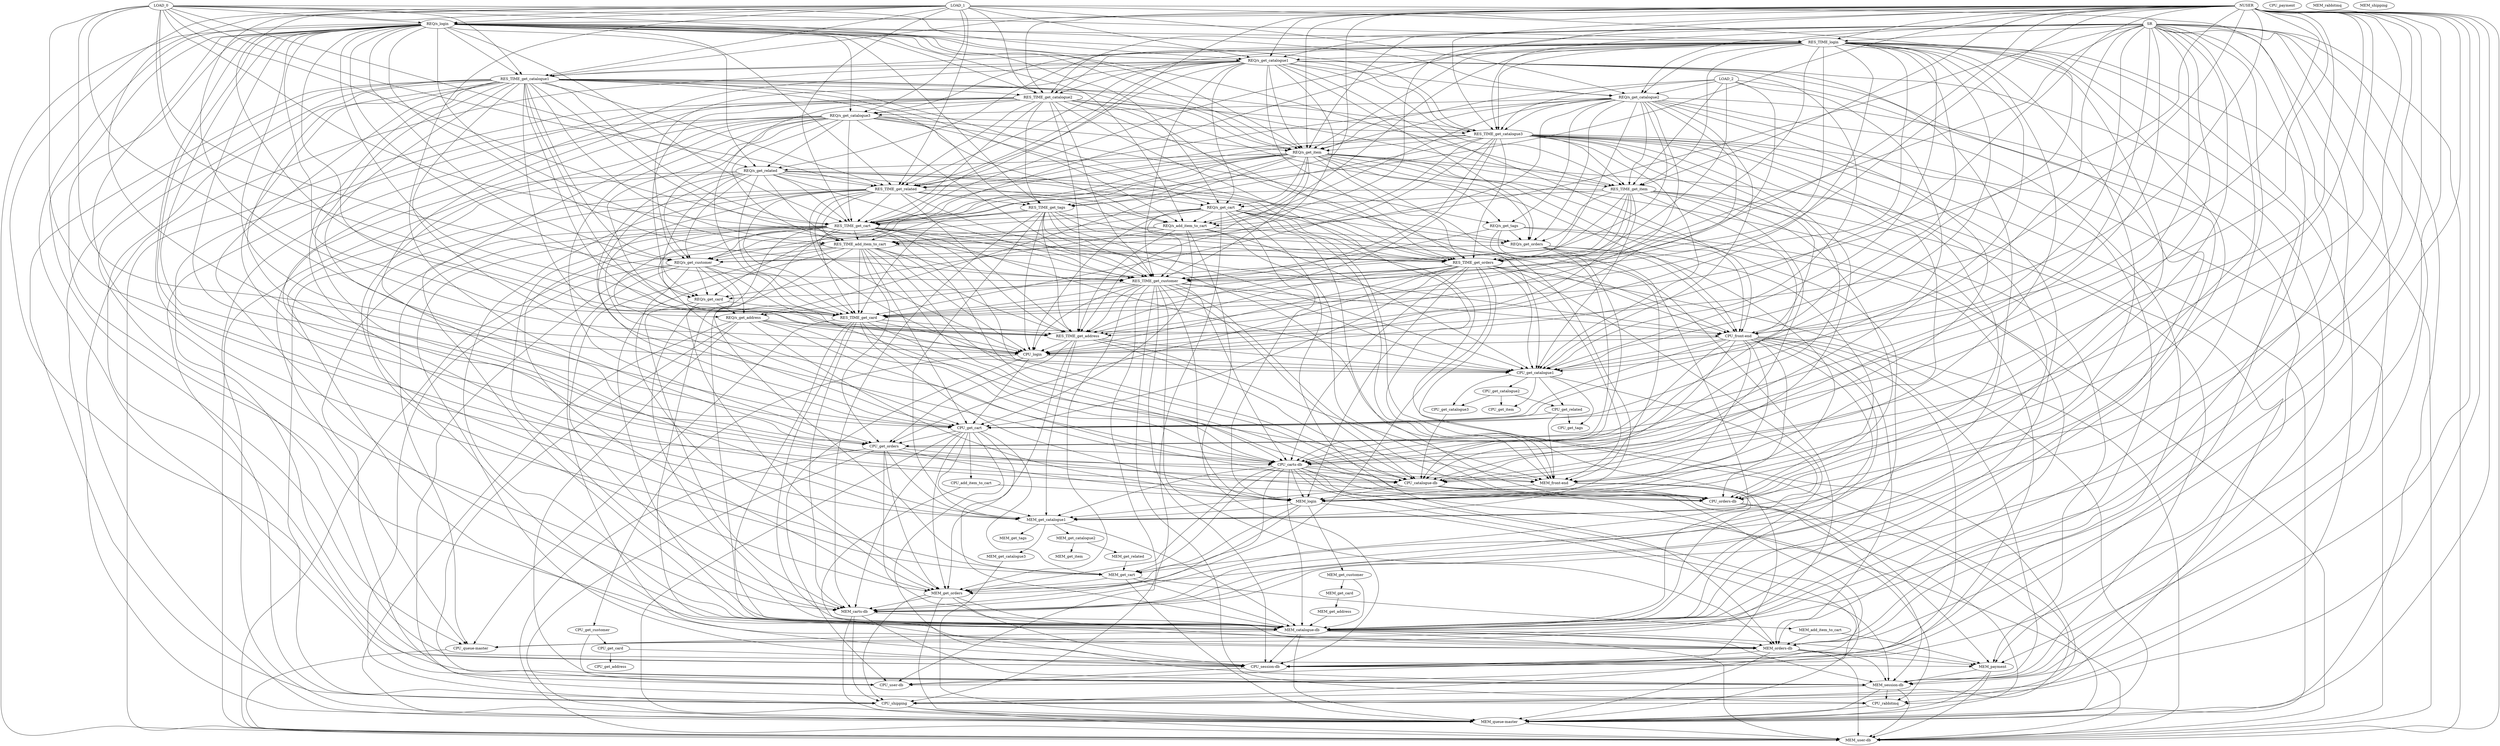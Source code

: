 strict digraph "" {
	NUSER -> "REQ/s_login";
	NUSER -> RES_TIME_login;
	NUSER -> CPU_login;
	NUSER -> MEM_login;
	NUSER -> "REQ/s_get_catalogue1";
	NUSER -> RES_TIME_get_catalogue1;
	NUSER -> CPU_get_catalogue1;
	NUSER -> RES_TIME_get_catalogue2;
	NUSER -> RES_TIME_get_catalogue3;
	NUSER -> "REQ/s_get_item";
	NUSER -> RES_TIME_get_item;
	NUSER -> RES_TIME_get_related;
	NUSER -> RES_TIME_get_tags;
	NUSER -> RES_TIME_get_cart;
	NUSER -> "REQ/s_add_item_to_cart";
	NUSER -> RES_TIME_get_orders;
	NUSER -> CPU_get_orders;
	NUSER -> RES_TIME_get_customer;
	NUSER -> RES_TIME_get_card;
	NUSER -> RES_TIME_get_address;
	NUSER -> "CPU_carts-db";
	NUSER -> "MEM_carts-db";
	NUSER -> "CPU_catalogue-db";
	NUSER -> "MEM_catalogue-db";
	NUSER -> "CPU_front-end";
	NUSER -> "CPU_orders-db";
	NUSER -> "MEM_orders-db";
	NUSER -> "MEM_queue-master";
	NUSER -> "CPU_session-db";
	NUSER -> "MEM_session-db";
	NUSER -> CPU_shipping;
	NUSER -> "MEM_user-db";
	LOAD_0 -> "REQ/s_login";
	LOAD_0 -> RES_TIME_login;
	LOAD_0 -> CPU_login;
	LOAD_0 -> "REQ/s_get_catalogue1";
	LOAD_0 -> RES_TIME_get_catalogue1;
	LOAD_0 -> CPU_get_catalogue1;
	LOAD_0 -> "REQ/s_get_item";
	LOAD_0 -> "REQ/s_get_related";
	LOAD_0 -> RES_TIME_get_related;
	LOAD_0 -> RES_TIME_get_cart;
	LOAD_0 -> RES_TIME_get_orders;
	LOAD_0 -> RES_TIME_get_customer;
	LOAD_0 -> RES_TIME_get_card;
	LOAD_0 -> "CPU_catalogue-db";
	LOAD_1 -> "REQ/s_login";
	LOAD_1 -> CPU_login;
	LOAD_1 -> "REQ/s_get_catalogue1";
	LOAD_1 -> RES_TIME_get_catalogue1;
	LOAD_1 -> CPU_get_catalogue1;
	LOAD_1 -> "REQ/s_get_catalogue2";
	LOAD_1 -> RES_TIME_get_catalogue2;
	LOAD_1 -> "REQ/s_get_catalogue3";
	LOAD_1 -> RES_TIME_get_related;
	LOAD_1 -> RES_TIME_get_cart;
	LOAD_1 -> CPU_get_cart;
	LOAD_1 -> CPU_get_orders;
	LOAD_1 -> "MEM_catalogue-db";
	LOAD_1 -> "CPU_front-end";
	LOAD_1 -> "CPU_session-db";
	LOAD_2 -> "REQ/s_get_catalogue2";
	LOAD_2 -> RES_TIME_get_catalogue3;
	LOAD_2 -> "REQ/s_get_item";
	LOAD_2 -> RES_TIME_get_item;
	LOAD_2 -> CPU_get_cart;
	LOAD_2 -> RES_TIME_get_orders;
	LOAD_2 -> MEM_get_orders;
	LOAD_2 -> RES_TIME_get_card;
	SR -> RES_TIME_login;
	SR -> MEM_login;
	SR -> "REQ/s_get_catalogue1";
	SR -> CPU_get_catalogue1;
	SR -> MEM_get_catalogue1;
	SR -> "REQ/s_get_catalogue2";
	SR -> RES_TIME_get_catalogue2;
	SR -> RES_TIME_get_catalogue3;
	SR -> "REQ/s_get_item";
	SR -> RES_TIME_get_cart;
	SR -> CPU_get_cart;
	SR -> RES_TIME_add_item_to_cart;
	SR -> RES_TIME_get_orders;
	SR -> CPU_get_orders;
	SR -> "CPU_carts-db";
	SR -> "MEM_carts-db";
	SR -> "CPU_front-end";
	SR -> "MEM_front-end";
	SR -> "MEM_orders-db";
	SR -> MEM_payment;
	SR -> "CPU_queue-master";
	SR -> "MEM_queue-master";
	SR -> "MEM_session-db";
	SR -> "MEM_user-db";
	"REQ/s_login" -> RES_TIME_login;
	"REQ/s_login" -> "REQ/s_get_catalogue1";
	"REQ/s_login" -> RES_TIME_get_catalogue1;
	"REQ/s_login" -> MEM_get_catalogue1;
	"REQ/s_login" -> "REQ/s_get_catalogue2";
	"REQ/s_login" -> RES_TIME_get_catalogue2;
	"REQ/s_login" -> "REQ/s_get_catalogue3";
	"REQ/s_login" -> RES_TIME_get_catalogue3;
	"REQ/s_login" -> "REQ/s_get_item";
	"REQ/s_login" -> RES_TIME_get_item;
	"REQ/s_login" -> "REQ/s_get_related";
	"REQ/s_login" -> RES_TIME_get_related;
	"REQ/s_login" -> RES_TIME_get_tags;
	"REQ/s_login" -> "REQ/s_get_cart";
	"REQ/s_login" -> RES_TIME_get_cart;
	"REQ/s_login" -> CPU_get_cart;
	"REQ/s_login" -> MEM_get_cart;
	"REQ/s_login" -> "REQ/s_add_item_to_cart";
	"REQ/s_login" -> RES_TIME_add_item_to_cart;
	"REQ/s_login" -> CPU_get_orders;
	"REQ/s_login" -> "REQ/s_get_customer";
	"REQ/s_login" -> RES_TIME_get_customer;
	"REQ/s_login" -> "REQ/s_get_card";
	"REQ/s_login" -> RES_TIME_get_card;
	"REQ/s_login" -> "REQ/s_get_address";
	"REQ/s_login" -> RES_TIME_get_address;
	"REQ/s_login" -> "CPU_carts-db";
	"REQ/s_login" -> "MEM_carts-db";
	"REQ/s_login" -> "MEM_catalogue-db";
	"REQ/s_login" -> "CPU_queue-master";
	"REQ/s_login" -> "MEM_session-db";
	"REQ/s_login" -> "MEM_user-db";
	RES_TIME_login -> CPU_login;
	RES_TIME_login -> "REQ/s_get_catalogue1";
	RES_TIME_login -> RES_TIME_get_catalogue1;
	RES_TIME_login -> CPU_get_catalogue1;
	RES_TIME_login -> MEM_get_catalogue1;
	RES_TIME_login -> "REQ/s_get_catalogue2";
	RES_TIME_login -> RES_TIME_get_catalogue2;
	RES_TIME_login -> "REQ/s_get_catalogue3";
	RES_TIME_login -> RES_TIME_get_catalogue3;
	RES_TIME_login -> "REQ/s_get_item";
	RES_TIME_login -> RES_TIME_get_item;
	RES_TIME_login -> "REQ/s_get_related";
	RES_TIME_login -> RES_TIME_get_related;
	RES_TIME_login -> RES_TIME_get_cart;
	RES_TIME_login -> CPU_get_cart;
	RES_TIME_login -> RES_TIME_add_item_to_cart;
	RES_TIME_login -> RES_TIME_get_orders;
	RES_TIME_login -> RES_TIME_get_customer;
	RES_TIME_login -> RES_TIME_get_card;
	RES_TIME_login -> "CPU_carts-db";
	RES_TIME_login -> "CPU_catalogue-db";
	RES_TIME_login -> "MEM_catalogue-db";
	RES_TIME_login -> "CPU_front-end";
	RES_TIME_login -> "CPU_orders-db";
	RES_TIME_login -> "CPU_session-db";
	RES_TIME_login -> CPU_shipping;
	RES_TIME_login -> "MEM_user-db";
	CPU_login -> CPU_get_catalogue1;
	CPU_login -> CPU_get_cart;
	CPU_login -> CPU_get_customer;
	CPU_login -> "CPU_user-db";
	MEM_login -> MEM_get_catalogue1;
	MEM_login -> MEM_get_cart;
	MEM_login -> MEM_get_orders;
	MEM_login -> MEM_get_customer;
	MEM_login -> "MEM_session-db";
	"REQ/s_get_catalogue1" -> RES_TIME_get_catalogue1;
	"REQ/s_get_catalogue1" -> CPU_get_catalogue1;
	"REQ/s_get_catalogue1" -> MEM_get_catalogue1;
	"REQ/s_get_catalogue1" -> "REQ/s_get_catalogue2";
	"REQ/s_get_catalogue1" -> RES_TIME_get_catalogue2;
	"REQ/s_get_catalogue1" -> RES_TIME_get_catalogue3;
	"REQ/s_get_catalogue1" -> "REQ/s_get_item";
	"REQ/s_get_catalogue1" -> RES_TIME_get_item;
	"REQ/s_get_catalogue1" -> RES_TIME_get_related;
	"REQ/s_get_catalogue1" -> "REQ/s_get_cart";
	"REQ/s_get_catalogue1" -> RES_TIME_get_cart;
	"REQ/s_get_catalogue1" -> MEM_get_cart;
	"REQ/s_get_catalogue1" -> "REQ/s_get_orders";
	"REQ/s_get_catalogue1" -> RES_TIME_get_orders;
	"REQ/s_get_catalogue1" -> "REQ/s_get_customer";
	"REQ/s_get_catalogue1" -> RES_TIME_get_customer;
	"REQ/s_get_catalogue1" -> RES_TIME_get_address;
	"REQ/s_get_catalogue1" -> "MEM_catalogue-db";
	"REQ/s_get_catalogue1" -> "CPU_front-end";
	"REQ/s_get_catalogue1" -> "MEM_queue-master";
	"REQ/s_get_catalogue1" -> "MEM_session-db";
	RES_TIME_get_catalogue1 -> CPU_login;
	RES_TIME_get_catalogue1 -> RES_TIME_get_catalogue2;
	RES_TIME_get_catalogue1 -> RES_TIME_get_catalogue3;
	RES_TIME_get_catalogue1 -> "REQ/s_get_item";
	RES_TIME_get_catalogue1 -> RES_TIME_get_item;
	RES_TIME_get_catalogue1 -> RES_TIME_get_related;
	RES_TIME_get_catalogue1 -> RES_TIME_get_tags;
	RES_TIME_get_catalogue1 -> RES_TIME_get_cart;
	RES_TIME_get_catalogue1 -> CPU_get_cart;
	RES_TIME_get_catalogue1 -> MEM_get_cart;
	RES_TIME_get_catalogue1 -> "REQ/s_add_item_to_cart";
	RES_TIME_get_catalogue1 -> RES_TIME_add_item_to_cart;
	RES_TIME_get_catalogue1 -> RES_TIME_get_orders;
	RES_TIME_get_catalogue1 -> CPU_get_orders;
	RES_TIME_get_catalogue1 -> "REQ/s_get_customer";
	RES_TIME_get_catalogue1 -> RES_TIME_get_customer;
	RES_TIME_get_catalogue1 -> RES_TIME_get_card;
	RES_TIME_get_catalogue1 -> RES_TIME_get_address;
	RES_TIME_get_catalogue1 -> "CPU_catalogue-db";
	RES_TIME_get_catalogue1 -> "MEM_catalogue-db";
	RES_TIME_get_catalogue1 -> "MEM_front-end";
	RES_TIME_get_catalogue1 -> "CPU_orders-db";
	RES_TIME_get_catalogue1 -> MEM_payment;
	RES_TIME_get_catalogue1 -> "MEM_queue-master";
	RES_TIME_get_catalogue1 -> "MEM_session-db";
	RES_TIME_get_catalogue1 -> CPU_shipping;
	CPU_get_catalogue1 -> CPU_get_catalogue2;
	CPU_get_catalogue1 -> CPU_get_catalogue3;
	CPU_get_catalogue1 -> CPU_get_item;
	CPU_get_catalogue1 -> CPU_get_related;
	CPU_get_catalogue1 -> CPU_get_tags;
	CPU_get_catalogue1 -> "MEM_catalogue-db";
	MEM_get_catalogue1 -> MEM_get_catalogue2;
	MEM_get_catalogue1 -> MEM_get_catalogue3;
	MEM_get_catalogue1 -> MEM_get_tags;
	MEM_get_catalogue1 -> "MEM_catalogue-db";
	"REQ/s_get_catalogue2" -> CPU_login;
	"REQ/s_get_catalogue2" -> CPU_get_catalogue1;
	"REQ/s_get_catalogue2" -> "REQ/s_get_catalogue3";
	"REQ/s_get_catalogue2" -> RES_TIME_get_catalogue3;
	"REQ/s_get_catalogue2" -> "REQ/s_get_item";
	"REQ/s_get_catalogue2" -> RES_TIME_get_item;
	"REQ/s_get_catalogue2" -> RES_TIME_get_related;
	"REQ/s_get_catalogue2" -> "REQ/s_get_tags";
	"REQ/s_get_catalogue2" -> "REQ/s_add_item_to_cart";
	"REQ/s_get_catalogue2" -> "REQ/s_get_orders";
	"REQ/s_get_catalogue2" -> RES_TIME_get_orders;
	"REQ/s_get_catalogue2" -> "REQ/s_get_customer";
	"REQ/s_get_catalogue2" -> "REQ/s_get_address";
	"REQ/s_get_catalogue2" -> RES_TIME_get_address;
	"REQ/s_get_catalogue2" -> "CPU_catalogue-db";
	"REQ/s_get_catalogue2" -> "MEM_orders-db";
	"REQ/s_get_catalogue2" -> MEM_payment;
	"REQ/s_get_catalogue2" -> "CPU_session-db";
	RES_TIME_get_catalogue2 -> CPU_get_catalogue1;
	RES_TIME_get_catalogue2 -> MEM_get_catalogue1;
	RES_TIME_get_catalogue2 -> "REQ/s_get_catalogue3";
	RES_TIME_get_catalogue2 -> RES_TIME_get_catalogue3;
	RES_TIME_get_catalogue2 -> "REQ/s_get_item";
	RES_TIME_get_catalogue2 -> RES_TIME_get_related;
	RES_TIME_get_catalogue2 -> RES_TIME_get_tags;
	RES_TIME_get_catalogue2 -> RES_TIME_get_cart;
	RES_TIME_get_catalogue2 -> RES_TIME_get_orders;
	RES_TIME_get_catalogue2 -> RES_TIME_get_customer;
	RES_TIME_get_catalogue2 -> "REQ/s_get_card";
	RES_TIME_get_catalogue2 -> RES_TIME_get_card;
	RES_TIME_get_catalogue2 -> RES_TIME_get_address;
	RES_TIME_get_catalogue2 -> "CPU_front-end";
	RES_TIME_get_catalogue2 -> "MEM_front-end";
	RES_TIME_get_catalogue2 -> "CPU_session-db";
	RES_TIME_get_catalogue2 -> "MEM_user-db";
	CPU_get_catalogue2 -> CPU_get_catalogue3;
	CPU_get_catalogue2 -> CPU_get_item;
	CPU_get_catalogue2 -> CPU_get_related;
	MEM_get_catalogue2 -> MEM_get_item;
	MEM_get_catalogue2 -> MEM_get_related;
	"REQ/s_get_catalogue3" -> RES_TIME_get_catalogue3;
	"REQ/s_get_catalogue3" -> "REQ/s_get_item";
	"REQ/s_get_catalogue3" -> "REQ/s_get_related";
	"REQ/s_get_catalogue3" -> "REQ/s_get_tags";
	"REQ/s_get_catalogue3" -> "REQ/s_get_cart";
	"REQ/s_get_catalogue3" -> RES_TIME_get_cart;
	"REQ/s_get_catalogue3" -> "REQ/s_add_item_to_cart";
	"REQ/s_get_catalogue3" -> RES_TIME_add_item_to_cart;
	"REQ/s_get_catalogue3" -> CPU_get_orders;
	"REQ/s_get_catalogue3" -> MEM_get_orders;
	"REQ/s_get_catalogue3" -> "REQ/s_get_customer";
	"REQ/s_get_catalogue3" -> RES_TIME_get_customer;
	"REQ/s_get_catalogue3" -> RES_TIME_get_address;
	"REQ/s_get_catalogue3" -> "MEM_catalogue-db";
	"REQ/s_get_catalogue3" -> "CPU_queue-master";
	"REQ/s_get_catalogue3" -> "MEM_queue-master";
	"REQ/s_get_catalogue3" -> CPU_shipping;
	RES_TIME_get_catalogue3 -> CPU_get_catalogue1;
	RES_TIME_get_catalogue3 -> "REQ/s_get_item";
	RES_TIME_get_catalogue3 -> RES_TIME_get_item;
	RES_TIME_get_catalogue3 -> RES_TIME_get_related;
	RES_TIME_get_catalogue3 -> RES_TIME_get_tags;
	RES_TIME_get_catalogue3 -> RES_TIME_get_cart;
	RES_TIME_get_catalogue3 -> "REQ/s_add_item_to_cart";
	RES_TIME_get_catalogue3 -> RES_TIME_get_orders;
	RES_TIME_get_catalogue3 -> RES_TIME_get_customer;
	RES_TIME_get_catalogue3 -> RES_TIME_get_card;
	RES_TIME_get_catalogue3 -> RES_TIME_get_address;
	RES_TIME_get_catalogue3 -> "CPU_carts-db";
	RES_TIME_get_catalogue3 -> "MEM_carts-db";
	RES_TIME_get_catalogue3 -> "CPU_catalogue-db";
	RES_TIME_get_catalogue3 -> "MEM_catalogue-db";
	RES_TIME_get_catalogue3 -> "CPU_front-end";
	RES_TIME_get_catalogue3 -> "MEM_front-end";
	RES_TIME_get_catalogue3 -> "CPU_orders-db";
	RES_TIME_get_catalogue3 -> "MEM_queue-master";
	RES_TIME_get_catalogue3 -> "MEM_user-db";
	CPU_get_catalogue3 -> "CPU_catalogue-db";
	MEM_get_catalogue3 -> "MEM_queue-master";
	"REQ/s_get_item" -> MEM_get_catalogue1;
	"REQ/s_get_item" -> RES_TIME_get_item;
	"REQ/s_get_item" -> "REQ/s_get_related";
	"REQ/s_get_item" -> RES_TIME_get_related;
	"REQ/s_get_item" -> "REQ/s_get_tags";
	"REQ/s_get_item" -> RES_TIME_get_tags;
	"REQ/s_get_item" -> "REQ/s_get_cart";
	"REQ/s_get_item" -> RES_TIME_get_cart;
	"REQ/s_get_item" -> "REQ/s_add_item_to_cart";
	"REQ/s_get_item" -> "REQ/s_get_orders";
	"REQ/s_get_item" -> RES_TIME_get_orders;
	"REQ/s_get_item" -> "REQ/s_get_customer";
	"REQ/s_get_item" -> RES_TIME_get_customer;
	"REQ/s_get_item" -> "REQ/s_get_card";
	"REQ/s_get_item" -> "REQ/s_get_address";
	"REQ/s_get_item" -> "MEM_catalogue-db";
	"REQ/s_get_item" -> "CPU_front-end";
	"REQ/s_get_item" -> MEM_payment;
	"REQ/s_get_item" -> CPU_rabbitmq;
	RES_TIME_get_item -> CPU_login;
	RES_TIME_get_item -> CPU_get_catalogue1;
	RES_TIME_get_item -> "REQ/s_get_cart";
	RES_TIME_get_item -> RES_TIME_get_cart;
	RES_TIME_get_item -> "REQ/s_get_orders";
	RES_TIME_get_item -> RES_TIME_get_orders;
	RES_TIME_get_item -> RES_TIME_get_customer;
	RES_TIME_get_item -> RES_TIME_get_address;
	RES_TIME_get_item -> "CPU_carts-db";
	RES_TIME_get_item -> "CPU_catalogue-db";
	RES_TIME_get_item -> "CPU_orders-db";
	RES_TIME_get_item -> "MEM_orders-db";
	RES_TIME_get_item -> "MEM_session-db";
	"REQ/s_get_related" -> RES_TIME_get_related;
	"REQ/s_get_related" -> "REQ/s_get_cart";
	"REQ/s_get_related" -> RES_TIME_get_cart;
	"REQ/s_get_related" -> CPU_get_cart;
	"REQ/s_get_related" -> "REQ/s_add_item_to_cart";
	"REQ/s_get_related" -> RES_TIME_add_item_to_cart;
	"REQ/s_get_related" -> "REQ/s_get_orders";
	"REQ/s_get_related" -> RES_TIME_get_orders;
	"REQ/s_get_related" -> "REQ/s_get_customer";
	"REQ/s_get_related" -> RES_TIME_get_customer;
	"REQ/s_get_related" -> "REQ/s_get_card";
	"REQ/s_get_related" -> RES_TIME_get_card;
	"REQ/s_get_related" -> "CPU_carts-db";
	"REQ/s_get_related" -> "MEM_orders-db";
	"REQ/s_get_related" -> "MEM_user-db";
	RES_TIME_get_related -> CPU_login;
	RES_TIME_get_related -> CPU_get_catalogue1;
	RES_TIME_get_related -> RES_TIME_get_tags;
	RES_TIME_get_related -> RES_TIME_get_cart;
	RES_TIME_get_related -> CPU_get_cart;
	RES_TIME_get_related -> RES_TIME_add_item_to_cart;
	RES_TIME_get_related -> RES_TIME_get_orders;
	RES_TIME_get_related -> RES_TIME_get_customer;
	RES_TIME_get_related -> RES_TIME_get_card;
	RES_TIME_get_related -> RES_TIME_get_address;
	RES_TIME_get_related -> "MEM_catalogue-db";
	RES_TIME_get_related -> "CPU_front-end";
	RES_TIME_get_related -> "MEM_orders-db";
	RES_TIME_get_related -> CPU_shipping;
	CPU_get_related -> CPU_get_tags;
	CPU_get_related -> CPU_get_cart;
	CPU_get_related -> "MEM_front-end";
	MEM_get_related -> MEM_get_cart;
	"REQ/s_get_tags" -> "REQ/s_get_orders";
	"REQ/s_get_tags" -> RES_TIME_get_customer;
	"REQ/s_get_tags" -> "MEM_carts-db";
	"REQ/s_get_tags" -> "MEM_front-end";
	"REQ/s_get_tags" -> "CPU_user-db";
	"REQ/s_get_tags" -> "MEM_user-db";
	RES_TIME_get_tags -> CPU_login;
	RES_TIME_get_tags -> CPU_get_catalogue1;
	RES_TIME_get_tags -> MEM_get_catalogue1;
	RES_TIME_get_tags -> RES_TIME_get_cart;
	RES_TIME_get_tags -> RES_TIME_add_item_to_cart;
	RES_TIME_get_tags -> RES_TIME_get_orders;
	RES_TIME_get_tags -> RES_TIME_get_customer;
	RES_TIME_get_tags -> RES_TIME_get_card;
	RES_TIME_get_tags -> RES_TIME_get_address;
	RES_TIME_get_tags -> "MEM_carts-db";
	RES_TIME_get_tags -> "CPU_front-end";
	RES_TIME_get_tags -> "MEM_front-end";
	"REQ/s_get_cart" -> CPU_login;
	"REQ/s_get_cart" -> MEM_login;
	"REQ/s_get_cart" -> RES_TIME_get_cart;
	"REQ/s_get_cart" -> "REQ/s_add_item_to_cart";
	"REQ/s_get_cart" -> RES_TIME_add_item_to_cart;
	"REQ/s_get_cart" -> "REQ/s_get_orders";
	"REQ/s_get_cart" -> "REQ/s_get_customer";
	"REQ/s_get_cart" -> RES_TIME_get_customer;
	"REQ/s_get_cart" -> "MEM_front-end";
	"REQ/s_get_cart" -> "CPU_orders-db";
	"REQ/s_get_cart" -> "MEM_orders-db";
	"REQ/s_get_cart" -> MEM_payment;
	"REQ/s_get_cart" -> CPU_rabbitmq;
	"REQ/s_get_cart" -> "CPU_user-db";
	RES_TIME_get_cart -> CPU_get_catalogue1;
	RES_TIME_get_cart -> CPU_get_cart;
	RES_TIME_get_cart -> RES_TIME_add_item_to_cart;
	RES_TIME_get_cart -> RES_TIME_get_orders;
	RES_TIME_get_cart -> MEM_get_orders;
	RES_TIME_get_cart -> RES_TIME_get_customer;
	RES_TIME_get_cart -> RES_TIME_get_card;
	RES_TIME_get_cart -> RES_TIME_get_address;
	RES_TIME_get_cart -> "CPU_carts-db";
	RES_TIME_get_cart -> "MEM_carts-db";
	RES_TIME_get_cart -> "CPU_catalogue-db";
	RES_TIME_get_cart -> "MEM_catalogue-db";
	RES_TIME_get_cart -> "CPU_front-end";
	RES_TIME_get_cart -> "CPU_orders-db";
	RES_TIME_get_cart -> "MEM_orders-db";
	RES_TIME_get_cart -> "CPU_queue-master";
	RES_TIME_get_cart -> "CPU_session-db";
	RES_TIME_get_cart -> "CPU_user-db";
	CPU_get_cart -> MEM_get_catalogue1;
	CPU_get_cart -> MEM_get_cart;
	CPU_get_cart -> CPU_add_item_to_cart;
	CPU_get_cart -> CPU_get_orders;
	CPU_get_cart -> MEM_get_orders;
	CPU_get_cart -> "MEM_carts-db";
	CPU_get_cart -> "MEM_catalogue-db";
	CPU_get_cart -> "MEM_queue-master";
	CPU_get_cart -> "MEM_session-db";
	MEM_get_cart -> MEM_add_item_to_cart;
	MEM_get_cart -> MEM_get_orders;
	MEM_get_cart -> "MEM_catalogue-db";
	MEM_get_cart -> "MEM_queue-master";
	"REQ/s_add_item_to_cart" -> CPU_get_catalogue1;
	"REQ/s_add_item_to_cart" -> CPU_get_cart;
	"REQ/s_add_item_to_cart" -> RES_TIME_add_item_to_cart;
	"REQ/s_add_item_to_cart" -> "REQ/s_get_orders";
	"REQ/s_add_item_to_cart" -> "REQ/s_get_customer";
	"REQ/s_add_item_to_cart" -> "REQ/s_get_card";
	"REQ/s_add_item_to_cart" -> RES_TIME_get_address;
	"REQ/s_add_item_to_cart" -> "CPU_orders-db";
	"REQ/s_add_item_to_cart" -> "CPU_session-db";
	RES_TIME_add_item_to_cart -> CPU_login;
	RES_TIME_add_item_to_cart -> CPU_get_cart;
	RES_TIME_add_item_to_cart -> RES_TIME_get_orders;
	RES_TIME_add_item_to_cart -> CPU_get_orders;
	RES_TIME_add_item_to_cart -> "REQ/s_get_customer";
	RES_TIME_add_item_to_cart -> RES_TIME_get_customer;
	RES_TIME_add_item_to_cart -> RES_TIME_get_card;
	RES_TIME_add_item_to_cart -> RES_TIME_get_address;
	RES_TIME_add_item_to_cart -> "CPU_carts-db";
	RES_TIME_add_item_to_cart -> "MEM_carts-db";
	RES_TIME_add_item_to_cart -> "CPU_catalogue-db";
	RES_TIME_add_item_to_cart -> "MEM_catalogue-db";
	RES_TIME_add_item_to_cart -> "MEM_orders-db";
	RES_TIME_add_item_to_cart -> "MEM_user-db";
	CPU_add_item_to_cart -> MEM_login;
	CPU_add_item_to_cart -> "CPU_session-db";
	MEM_add_item_to_cart -> "MEM_orders-db";
	MEM_add_item_to_cart -> MEM_payment;
	"REQ/s_get_orders" -> MEM_login;
	"REQ/s_get_orders" -> "REQ/s_get_customer";
	"REQ/s_get_orders" -> "CPU_carts-db";
	"REQ/s_get_orders" -> "CPU_catalogue-db";
	"REQ/s_get_orders" -> "CPU_front-end";
	"REQ/s_get_orders" -> "CPU_orders-db";
	"REQ/s_get_orders" -> "CPU_queue-master";
	RES_TIME_get_orders -> CPU_login;
	RES_TIME_get_orders -> MEM_login;
	RES_TIME_get_orders -> CPU_get_catalogue1;
	RES_TIME_get_orders -> CPU_get_cart;
	RES_TIME_get_orders -> CPU_get_orders;
	RES_TIME_get_orders -> MEM_get_orders;
	RES_TIME_get_orders -> RES_TIME_get_customer;
	RES_TIME_get_orders -> RES_TIME_get_card;
	RES_TIME_get_orders -> RES_TIME_get_address;
	RES_TIME_get_orders -> "CPU_carts-db";
	RES_TIME_get_orders -> "MEM_catalogue-db";
	RES_TIME_get_orders -> "MEM_front-end";
	RES_TIME_get_orders -> CPU_shipping;
	RES_TIME_get_orders -> "MEM_user-db";
	CPU_get_orders -> MEM_login;
	CPU_get_orders -> MEM_get_catalogue1;
	CPU_get_orders -> MEM_get_orders;
	CPU_get_orders -> "CPU_carts-db";
	CPU_get_orders -> "MEM_catalogue-db";
	CPU_get_orders -> "CPU_orders-db";
	CPU_get_orders -> "MEM_queue-master";
	CPU_get_orders -> "MEM_user-db";
	MEM_get_orders -> "MEM_carts-db";
	MEM_get_orders -> "MEM_catalogue-db";
	MEM_get_orders -> "MEM_queue-master";
	MEM_get_orders -> "CPU_session-db";
	MEM_get_orders -> CPU_shipping;
	"REQ/s_get_customer" -> MEM_get_cart;
	"REQ/s_get_customer" -> MEM_get_orders;
	"REQ/s_get_customer" -> "REQ/s_get_card";
	"REQ/s_get_customer" -> RES_TIME_get_card;
	"REQ/s_get_customer" -> "REQ/s_get_address";
	"REQ/s_get_customer" -> "MEM_front-end";
	"REQ/s_get_customer" -> CPU_rabbitmq;
	"REQ/s_get_customer" -> "CPU_session-db";
	"REQ/s_get_customer" -> CPU_shipping;
	RES_TIME_get_customer -> CPU_login;
	RES_TIME_get_customer -> MEM_login;
	RES_TIME_get_customer -> CPU_get_catalogue1;
	RES_TIME_get_customer -> MEM_get_orders;
	RES_TIME_get_customer -> "REQ/s_get_card";
	RES_TIME_get_customer -> RES_TIME_get_card;
	RES_TIME_get_customer -> RES_TIME_get_address;
	RES_TIME_get_customer -> "CPU_carts-db";
	RES_TIME_get_customer -> "CPU_catalogue-db";
	RES_TIME_get_customer -> "CPU_front-end";
	RES_TIME_get_customer -> "CPU_orders-db";
	RES_TIME_get_customer -> "MEM_orders-db";
	RES_TIME_get_customer -> CPU_rabbitmq;
	RES_TIME_get_customer -> "CPU_session-db";
	RES_TIME_get_customer -> CPU_shipping;
	CPU_get_customer -> CPU_get_card;
	CPU_get_customer -> "CPU_user-db";
	MEM_get_customer -> MEM_get_card;
	MEM_get_customer -> "MEM_catalogue-db";
	"REQ/s_get_card" -> MEM_get_orders;
	"REQ/s_get_card" -> RES_TIME_get_card;
	"REQ/s_get_card" -> "REQ/s_get_address";
	"REQ/s_get_card" -> "MEM_carts-db";
	RES_TIME_get_card -> CPU_login;
	RES_TIME_get_card -> MEM_login;
	RES_TIME_get_card -> RES_TIME_get_address;
	RES_TIME_get_card -> "CPU_carts-db";
	RES_TIME_get_card -> "MEM_carts-db";
	RES_TIME_get_card -> "MEM_catalogue-db";
	RES_TIME_get_card -> "CPU_orders-db";
	RES_TIME_get_card -> "MEM_orders-db";
	RES_TIME_get_card -> "CPU_queue-master";
	CPU_get_card -> CPU_get_address;
	CPU_get_card -> "CPU_session-db";
	MEM_get_card -> MEM_get_address;
	"REQ/s_get_address" -> CPU_login;
	"REQ/s_get_address" -> MEM_login;
	"REQ/s_get_address" -> RES_TIME_get_address;
	"REQ/s_get_address" -> "CPU_carts-db";
	"REQ/s_get_address" -> "CPU_catalogue-db";
	"REQ/s_get_address" -> "MEM_queue-master";
	"REQ/s_get_address" -> "MEM_session-db";
	"REQ/s_get_address" -> "CPU_user-db";
	RES_TIME_get_address -> CPU_login;
	RES_TIME_get_address -> CPU_get_catalogue1;
	RES_TIME_get_address -> MEM_get_catalogue1;
	RES_TIME_get_address -> CPU_get_orders;
	RES_TIME_get_address -> MEM_get_orders;
	RES_TIME_get_address -> "CPU_catalogue-db";
	RES_TIME_get_address -> "MEM_front-end";
	MEM_get_address -> "MEM_catalogue-db";
	"CPU_carts-db" -> MEM_login;
	"CPU_carts-db" -> MEM_get_catalogue1;
	"CPU_carts-db" -> MEM_get_cart;
	"CPU_carts-db" -> MEM_get_orders;
	"CPU_carts-db" -> "MEM_carts-db";
	"CPU_carts-db" -> "CPU_catalogue-db";
	"CPU_carts-db" -> "MEM_catalogue-db";
	"CPU_carts-db" -> "MEM_front-end";
	"CPU_carts-db" -> "MEM_queue-master";
	"CPU_carts-db" -> CPU_rabbitmq;
	"CPU_carts-db" -> CPU_shipping;
	"CPU_carts-db" -> "MEM_user-db";
	"MEM_carts-db" -> "MEM_catalogue-db";
	"MEM_carts-db" -> "MEM_queue-master";
	"MEM_carts-db" -> "MEM_session-db";
	"MEM_carts-db" -> CPU_shipping;
	"CPU_catalogue-db" -> MEM_login;
	"CPU_catalogue-db" -> MEM_get_catalogue1;
	"CPU_catalogue-db" -> "CPU_orders-db";
	"CPU_catalogue-db" -> "MEM_queue-master";
	"CPU_catalogue-db" -> "CPU_user-db";
	"MEM_catalogue-db" -> "MEM_orders-db";
	"MEM_catalogue-db" -> MEM_payment;
	"MEM_catalogue-db" -> "CPU_queue-master";
	"MEM_catalogue-db" -> "MEM_queue-master";
	"MEM_catalogue-db" -> "CPU_session-db";
	"MEM_catalogue-db" -> "MEM_session-db";
	"MEM_catalogue-db" -> "MEM_user-db";
	"CPU_front-end" -> CPU_login;
	"CPU_front-end" -> MEM_login;
	"CPU_front-end" -> CPU_get_catalogue1;
	"CPU_front-end" -> CPU_get_cart;
	"CPU_front-end" -> "CPU_carts-db";
	"CPU_front-end" -> "MEM_carts-db";
	"CPU_front-end" -> "CPU_catalogue-db";
	"CPU_front-end" -> "MEM_catalogue-db";
	"CPU_front-end" -> "MEM_front-end";
	"CPU_front-end" -> "CPU_orders-db";
	"CPU_front-end" -> "MEM_orders-db";
	"CPU_front-end" -> "MEM_queue-master";
	"CPU_front-end" -> "CPU_session-db";
	"CPU_front-end" -> "MEM_session-db";
	"MEM_front-end" -> MEM_login;
	"MEM_front-end" -> "MEM_catalogue-db";
	"MEM_front-end" -> "CPU_session-db";
	"CPU_orders-db" -> "MEM_queue-master";
	"CPU_orders-db" -> "MEM_session-db";
	"MEM_orders-db" -> MEM_payment;
	"MEM_orders-db" -> "MEM_queue-master";
	"MEM_orders-db" -> "CPU_session-db";
	"MEM_orders-db" -> "MEM_session-db";
	"MEM_orders-db" -> "MEM_user-db";
	CPU_payment;
	MEM_payment -> "MEM_queue-master";
	MEM_payment -> "MEM_session-db";
	MEM_payment -> "MEM_user-db";
	"CPU_queue-master" -> "MEM_user-db";
	"MEM_queue-master" -> "MEM_user-db";
	CPU_rabbitmq -> "MEM_queue-master";
	MEM_rabbitmq;
	"CPU_session-db" -> "CPU_user-db";
	"MEM_session-db" -> "MEM_queue-master";
	"MEM_session-db" -> CPU_rabbitmq;
	"MEM_session-db" -> CPU_shipping;
	"MEM_session-db" -> "MEM_user-db";
	CPU_shipping -> "MEM_queue-master";
	CPU_shipping -> "MEM_user-db";
	MEM_shipping;
}
